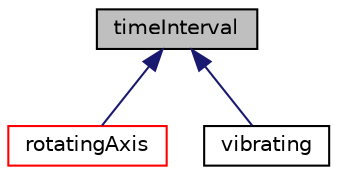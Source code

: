 digraph "timeInterval"
{
 // LATEX_PDF_SIZE
  edge [fontname="Helvetica",fontsize="10",labelfontname="Helvetica",labelfontsize="10"];
  node [fontname="Helvetica",fontsize="10",shape=record];
  Node1 [label="timeInterval",height=0.2,width=0.4,color="black", fillcolor="grey75", style="filled", fontcolor="black",tooltip=" "];
  Node1 -> Node2 [dir="back",color="midnightblue",fontsize="10",style="solid",fontname="Helvetica"];
  Node2 [label="rotatingAxis",height=0.2,width=0.4,color="red", fillcolor="white", style="filled",URL="$classpFlow_1_1rotatingAxis.html",tooltip="An axis which rotates around itself at specified speed."];
  Node1 -> Node4 [dir="back",color="midnightblue",fontsize="10",style="solid",fontname="Helvetica"];
  Node4 [label="vibrating",height=0.2,width=0.4,color="black", fillcolor="white", style="filled",URL="$classpFlow_1_1vibrating.html",tooltip="Vibrating model for a wall."];
}
